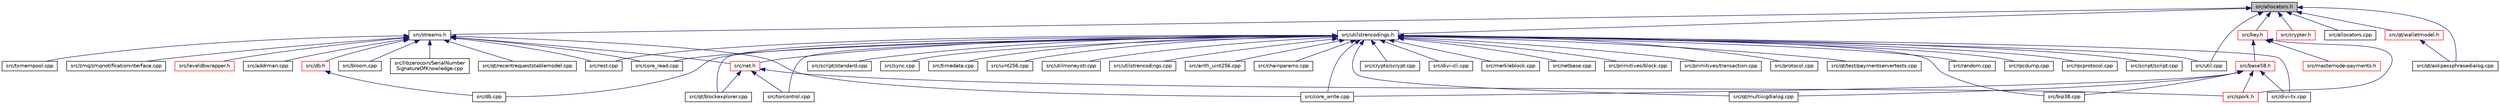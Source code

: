 digraph "src/allocators.h"
{
  edge [fontname="Helvetica",fontsize="10",labelfontname="Helvetica",labelfontsize="10"];
  node [fontname="Helvetica",fontsize="10",shape=record];
  Node8 [label="src/allocators.h",height=0.2,width=0.4,color="black", fillcolor="grey75", style="filled", fontcolor="black"];
  Node8 -> Node9 [dir="back",color="midnightblue",fontsize="10",style="solid",fontname="Helvetica"];
  Node9 [label="src/streams.h",height=0.2,width=0.4,color="black", fillcolor="white", style="filled",URL="$streams_8h.html"];
  Node9 -> Node10 [dir="back",color="midnightblue",fontsize="10",style="solid",fontname="Helvetica"];
  Node10 [label="src/net.h",height=0.2,width=0.4,color="red", fillcolor="white", style="filled",URL="$net_8h.html"];
  Node10 -> Node21 [dir="back",color="midnightblue",fontsize="10",style="solid",fontname="Helvetica"];
  Node21 [label="src/spork.h",height=0.2,width=0.4,color="red", fillcolor="white", style="filled",URL="$spork_8h.html"];
  Node10 -> Node17 [dir="back",color="midnightblue",fontsize="10",style="solid",fontname="Helvetica"];
  Node17 [label="src/qt/blockexplorer.cpp",height=0.2,width=0.4,color="black", fillcolor="white", style="filled",URL="$blockexplorer_8cpp.html"];
  Node10 -> Node117 [dir="back",color="midnightblue",fontsize="10",style="solid",fontname="Helvetica"];
  Node117 [label="src/torcontrol.cpp",height=0.2,width=0.4,color="black", fillcolor="white", style="filled",URL="$torcontrol_8cpp.html"];
  Node9 -> Node118 [dir="back",color="midnightblue",fontsize="10",style="solid",fontname="Helvetica"];
  Node118 [label="src/leveldbwrapper.h",height=0.2,width=0.4,color="red", fillcolor="white", style="filled",URL="$leveldbwrapper_8h.html"];
  Node9 -> Node120 [dir="back",color="midnightblue",fontsize="10",style="solid",fontname="Helvetica"];
  Node120 [label="src/db.h",height=0.2,width=0.4,color="red", fillcolor="white", style="filled",URL="$db_8h.html"];
  Node120 -> Node122 [dir="back",color="midnightblue",fontsize="10",style="solid",fontname="Helvetica"];
  Node122 [label="src/db.cpp",height=0.2,width=0.4,color="black", fillcolor="white", style="filled",URL="$db_8cpp.html"];
  Node9 -> Node123 [dir="back",color="midnightblue",fontsize="10",style="solid",fontname="Helvetica"];
  Node123 [label="src/addrman.cpp",height=0.2,width=0.4,color="black", fillcolor="white", style="filled",URL="$addrman_8cpp.html"];
  Node9 -> Node124 [dir="back",color="midnightblue",fontsize="10",style="solid",fontname="Helvetica"];
  Node124 [label="src/bloom.cpp",height=0.2,width=0.4,color="black", fillcolor="white", style="filled",URL="$bloom_8cpp.html"];
  Node9 -> Node125 [dir="back",color="midnightblue",fontsize="10",style="solid",fontname="Helvetica"];
  Node125 [label="src/core_read.cpp",height=0.2,width=0.4,color="black", fillcolor="white", style="filled",URL="$core__read_8cpp.html"];
  Node9 -> Node126 [dir="back",color="midnightblue",fontsize="10",style="solid",fontname="Helvetica"];
  Node126 [label="src/core_write.cpp",height=0.2,width=0.4,color="black", fillcolor="white", style="filled",URL="$core__write_8cpp.html"];
  Node9 -> Node127 [dir="back",color="midnightblue",fontsize="10",style="solid",fontname="Helvetica"];
  Node127 [label="src/libzerocoin/SerialNumber\lSignatureOfKnowledge.cpp",height=0.2,width=0.4,color="black", fillcolor="white", style="filled",URL="$_serial_number_signature_of_knowledge_8cpp.html",tooltip="SerialNumberSignatureOfKnowledge class for the Zerocoin library. "];
  Node9 -> Node57 [dir="back",color="midnightblue",fontsize="10",style="solid",fontname="Helvetica"];
  Node57 [label="src/qt/recentrequeststablemodel.cpp",height=0.2,width=0.4,color="black", fillcolor="white", style="filled",URL="$recentrequeststablemodel_8cpp.html"];
  Node9 -> Node106 [dir="back",color="midnightblue",fontsize="10",style="solid",fontname="Helvetica"];
  Node106 [label="src/rest.cpp",height=0.2,width=0.4,color="black", fillcolor="white", style="filled",URL="$rest_8cpp.html"];
  Node9 -> Node112 [dir="back",color="midnightblue",fontsize="10",style="solid",fontname="Helvetica"];
  Node112 [label="src/txmempool.cpp",height=0.2,width=0.4,color="black", fillcolor="white", style="filled",URL="$txmempool_8cpp.html"];
  Node9 -> Node113 [dir="back",color="midnightblue",fontsize="10",style="solid",fontname="Helvetica"];
  Node113 [label="src/zmq/zmqnotificationinterface.cpp",height=0.2,width=0.4,color="black", fillcolor="white", style="filled",URL="$zmqnotificationinterface_8cpp.html"];
  Node8 -> Node128 [dir="back",color="midnightblue",fontsize="10",style="solid",fontname="Helvetica"];
  Node128 [label="src/utilstrencodings.h",height=0.2,width=0.4,color="black", fillcolor="white", style="filled",URL="$utilstrencodings_8h.html"];
  Node128 -> Node10 [dir="back",color="midnightblue",fontsize="10",style="solid",fontname="Helvetica"];
  Node128 -> Node129 [dir="back",color="midnightblue",fontsize="10",style="solid",fontname="Helvetica"];
  Node129 [label="src/arith_uint256.cpp",height=0.2,width=0.4,color="black", fillcolor="white", style="filled",URL="$arith__uint256_8cpp.html"];
  Node128 -> Node130 [dir="back",color="midnightblue",fontsize="10",style="solid",fontname="Helvetica"];
  Node130 [label="src/bip38.cpp",height=0.2,width=0.4,color="black", fillcolor="white", style="filled",URL="$bip38_8cpp.html"];
  Node128 -> Node131 [dir="back",color="midnightblue",fontsize="10",style="solid",fontname="Helvetica"];
  Node131 [label="src/chainparams.cpp",height=0.2,width=0.4,color="black", fillcolor="white", style="filled",URL="$chainparams_8cpp.html"];
  Node128 -> Node125 [dir="back",color="midnightblue",fontsize="10",style="solid",fontname="Helvetica"];
  Node128 -> Node126 [dir="back",color="midnightblue",fontsize="10",style="solid",fontname="Helvetica"];
  Node128 -> Node132 [dir="back",color="midnightblue",fontsize="10",style="solid",fontname="Helvetica"];
  Node132 [label="src/crypto/scrypt.cpp",height=0.2,width=0.4,color="black", fillcolor="white", style="filled",URL="$scrypt_8cpp.html"];
  Node128 -> Node122 [dir="back",color="midnightblue",fontsize="10",style="solid",fontname="Helvetica"];
  Node128 -> Node133 [dir="back",color="midnightblue",fontsize="10",style="solid",fontname="Helvetica"];
  Node133 [label="src/divi-cli.cpp",height=0.2,width=0.4,color="black", fillcolor="white", style="filled",URL="$divi-cli_8cpp.html"];
  Node128 -> Node134 [dir="back",color="midnightblue",fontsize="10",style="solid",fontname="Helvetica"];
  Node134 [label="src/divi-tx.cpp",height=0.2,width=0.4,color="black", fillcolor="white", style="filled",URL="$divi-tx_8cpp.html"];
  Node128 -> Node135 [dir="back",color="midnightblue",fontsize="10",style="solid",fontname="Helvetica"];
  Node135 [label="src/merkleblock.cpp",height=0.2,width=0.4,color="black", fillcolor="white", style="filled",URL="$merkleblock_8cpp.html"];
  Node128 -> Node136 [dir="back",color="midnightblue",fontsize="10",style="solid",fontname="Helvetica"];
  Node136 [label="src/netbase.cpp",height=0.2,width=0.4,color="black", fillcolor="white", style="filled",URL="$netbase_8cpp.html"];
  Node128 -> Node137 [dir="back",color="midnightblue",fontsize="10",style="solid",fontname="Helvetica"];
  Node137 [label="src/primitives/block.cpp",height=0.2,width=0.4,color="black", fillcolor="white", style="filled",URL="$block_8cpp.html"];
  Node128 -> Node100 [dir="back",color="midnightblue",fontsize="10",style="solid",fontname="Helvetica"];
  Node100 [label="src/primitives/transaction.cpp",height=0.2,width=0.4,color="black", fillcolor="white", style="filled",URL="$transaction_8cpp.html"];
  Node128 -> Node138 [dir="back",color="midnightblue",fontsize="10",style="solid",fontname="Helvetica"];
  Node138 [label="src/protocol.cpp",height=0.2,width=0.4,color="black", fillcolor="white", style="filled",URL="$protocol_8cpp.html"];
  Node128 -> Node17 [dir="back",color="midnightblue",fontsize="10",style="solid",fontname="Helvetica"];
  Node128 -> Node36 [dir="back",color="midnightblue",fontsize="10",style="solid",fontname="Helvetica"];
  Node36 [label="src/qt/multisigdialog.cpp",height=0.2,width=0.4,color="black", fillcolor="white", style="filled",URL="$multisigdialog_8cpp.html"];
  Node128 -> Node47 [dir="back",color="midnightblue",fontsize="10",style="solid",fontname="Helvetica"];
  Node47 [label="src/qt/test/paymentservertests.cpp",height=0.2,width=0.4,color="black", fillcolor="white", style="filled",URL="$paymentservertests_8cpp.html"];
  Node128 -> Node139 [dir="back",color="midnightblue",fontsize="10",style="solid",fontname="Helvetica"];
  Node139 [label="src/random.cpp",height=0.2,width=0.4,color="black", fillcolor="white", style="filled",URL="$random_8cpp.html"];
  Node128 -> Node106 [dir="back",color="midnightblue",fontsize="10",style="solid",fontname="Helvetica"];
  Node128 -> Node94 [dir="back",color="midnightblue",fontsize="10",style="solid",fontname="Helvetica"];
  Node94 [label="src/rpcdump.cpp",height=0.2,width=0.4,color="black", fillcolor="white", style="filled",URL="$rpcdump_8cpp.html"];
  Node128 -> Node140 [dir="back",color="midnightblue",fontsize="10",style="solid",fontname="Helvetica"];
  Node140 [label="src/rpcprotocol.cpp",height=0.2,width=0.4,color="black", fillcolor="white", style="filled",URL="$rpcprotocol_8cpp.html"];
  Node128 -> Node141 [dir="back",color="midnightblue",fontsize="10",style="solid",fontname="Helvetica"];
  Node141 [label="src/script/script.cpp",height=0.2,width=0.4,color="black", fillcolor="white", style="filled",URL="$script_8cpp.html"];
  Node128 -> Node142 [dir="back",color="midnightblue",fontsize="10",style="solid",fontname="Helvetica"];
  Node142 [label="src/script/standard.cpp",height=0.2,width=0.4,color="black", fillcolor="white", style="filled",URL="$standard_8cpp.html"];
  Node128 -> Node143 [dir="back",color="midnightblue",fontsize="10",style="solid",fontname="Helvetica"];
  Node143 [label="src/sync.cpp",height=0.2,width=0.4,color="black", fillcolor="white", style="filled",URL="$sync_8cpp.html"];
  Node128 -> Node144 [dir="back",color="midnightblue",fontsize="10",style="solid",fontname="Helvetica"];
  Node144 [label="src/timedata.cpp",height=0.2,width=0.4,color="black", fillcolor="white", style="filled",URL="$timedata_8cpp.html"];
  Node128 -> Node117 [dir="back",color="midnightblue",fontsize="10",style="solid",fontname="Helvetica"];
  Node128 -> Node145 [dir="back",color="midnightblue",fontsize="10",style="solid",fontname="Helvetica"];
  Node145 [label="src/uint256.cpp",height=0.2,width=0.4,color="black", fillcolor="white", style="filled",URL="$uint256_8cpp.html"];
  Node128 -> Node146 [dir="back",color="midnightblue",fontsize="10",style="solid",fontname="Helvetica"];
  Node146 [label="src/util.cpp",height=0.2,width=0.4,color="black", fillcolor="white", style="filled",URL="$util_8cpp.html"];
  Node128 -> Node147 [dir="back",color="midnightblue",fontsize="10",style="solid",fontname="Helvetica"];
  Node147 [label="src/utilmoneystr.cpp",height=0.2,width=0.4,color="black", fillcolor="white", style="filled",URL="$utilmoneystr_8cpp.html"];
  Node128 -> Node148 [dir="back",color="midnightblue",fontsize="10",style="solid",fontname="Helvetica"];
  Node148 [label="src/utilstrencodings.cpp",height=0.2,width=0.4,color="black", fillcolor="white", style="filled",URL="$utilstrencodings_8cpp.html"];
  Node8 -> Node149 [dir="back",color="midnightblue",fontsize="10",style="solid",fontname="Helvetica"];
  Node149 [label="src/key.h",height=0.2,width=0.4,color="red", fillcolor="white", style="filled",URL="$key_8h.html"];
  Node149 -> Node150 [dir="back",color="midnightblue",fontsize="10",style="solid",fontname="Helvetica"];
  Node150 [label="src/base58.h",height=0.2,width=0.4,color="red", fillcolor="white", style="filled",URL="$base58_8h.html"];
  Node150 -> Node21 [dir="back",color="midnightblue",fontsize="10",style="solid",fontname="Helvetica"];
  Node150 -> Node130 [dir="back",color="midnightblue",fontsize="10",style="solid",fontname="Helvetica"];
  Node150 -> Node126 [dir="back",color="midnightblue",fontsize="10",style="solid",fontname="Helvetica"];
  Node150 -> Node134 [dir="back",color="midnightblue",fontsize="10",style="solid",fontname="Helvetica"];
  Node150 -> Node36 [dir="back",color="midnightblue",fontsize="10",style="solid",fontname="Helvetica"];
  Node149 -> Node21 [dir="back",color="midnightblue",fontsize="10",style="solid",fontname="Helvetica"];
  Node149 -> Node83 [dir="back",color="midnightblue",fontsize="10",style="solid",fontname="Helvetica"];
  Node83 [label="src/masternode-payments.h",height=0.2,width=0.4,color="red", fillcolor="white", style="filled",URL="$masternode-payments_8h.html"];
  Node8 -> Node167 [dir="back",color="midnightblue",fontsize="10",style="solid",fontname="Helvetica"];
  Node167 [label="src/crypter.h",height=0.2,width=0.4,color="red", fillcolor="white", style="filled",URL="$crypter_8h.html"];
  Node8 -> Node175 [dir="back",color="midnightblue",fontsize="10",style="solid",fontname="Helvetica"];
  Node175 [label="src/allocators.cpp",height=0.2,width=0.4,color="black", fillcolor="white", style="filled",URL="$allocators_8cpp.html"];
  Node8 -> Node28 [dir="back",color="midnightblue",fontsize="10",style="solid",fontname="Helvetica"];
  Node28 [label="src/qt/walletmodel.h",height=0.2,width=0.4,color="red", fillcolor="white", style="filled",URL="$walletmodel_8h.html"];
  Node28 -> Node32 [dir="back",color="midnightblue",fontsize="10",style="solid",fontname="Helvetica"];
  Node32 [label="src/qt/askpassphrasedialog.cpp",height=0.2,width=0.4,color="black", fillcolor="white", style="filled",URL="$askpassphrasedialog_8cpp.html"];
  Node8 -> Node32 [dir="back",color="midnightblue",fontsize="10",style="solid",fontname="Helvetica"];
  Node8 -> Node146 [dir="back",color="midnightblue",fontsize="10",style="solid",fontname="Helvetica"];
}
